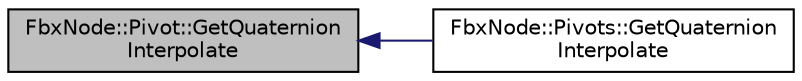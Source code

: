digraph "FbxNode::Pivot::GetQuaternionInterpolate"
{
  edge [fontname="Helvetica",fontsize="10",labelfontname="Helvetica",labelfontsize="10"];
  node [fontname="Helvetica",fontsize="10",shape=record];
  rankdir="LR";
  Node17 [label="FbxNode::Pivot::GetQuaternion\lInterpolate",height=0.2,width=0.4,color="black", fillcolor="grey75", style="filled", fontcolor="black"];
  Node17 -> Node18 [dir="back",color="midnightblue",fontsize="10",style="solid",fontname="Helvetica"];
  Node18 [label="FbxNode::Pivots::GetQuaternion\lInterpolate",height=0.2,width=0.4,color="black", fillcolor="white", style="filled",URL="$class_fbx_node_1_1_pivots.html#acc6e16a61e8411938939ac3a4dde3f33"];
}
